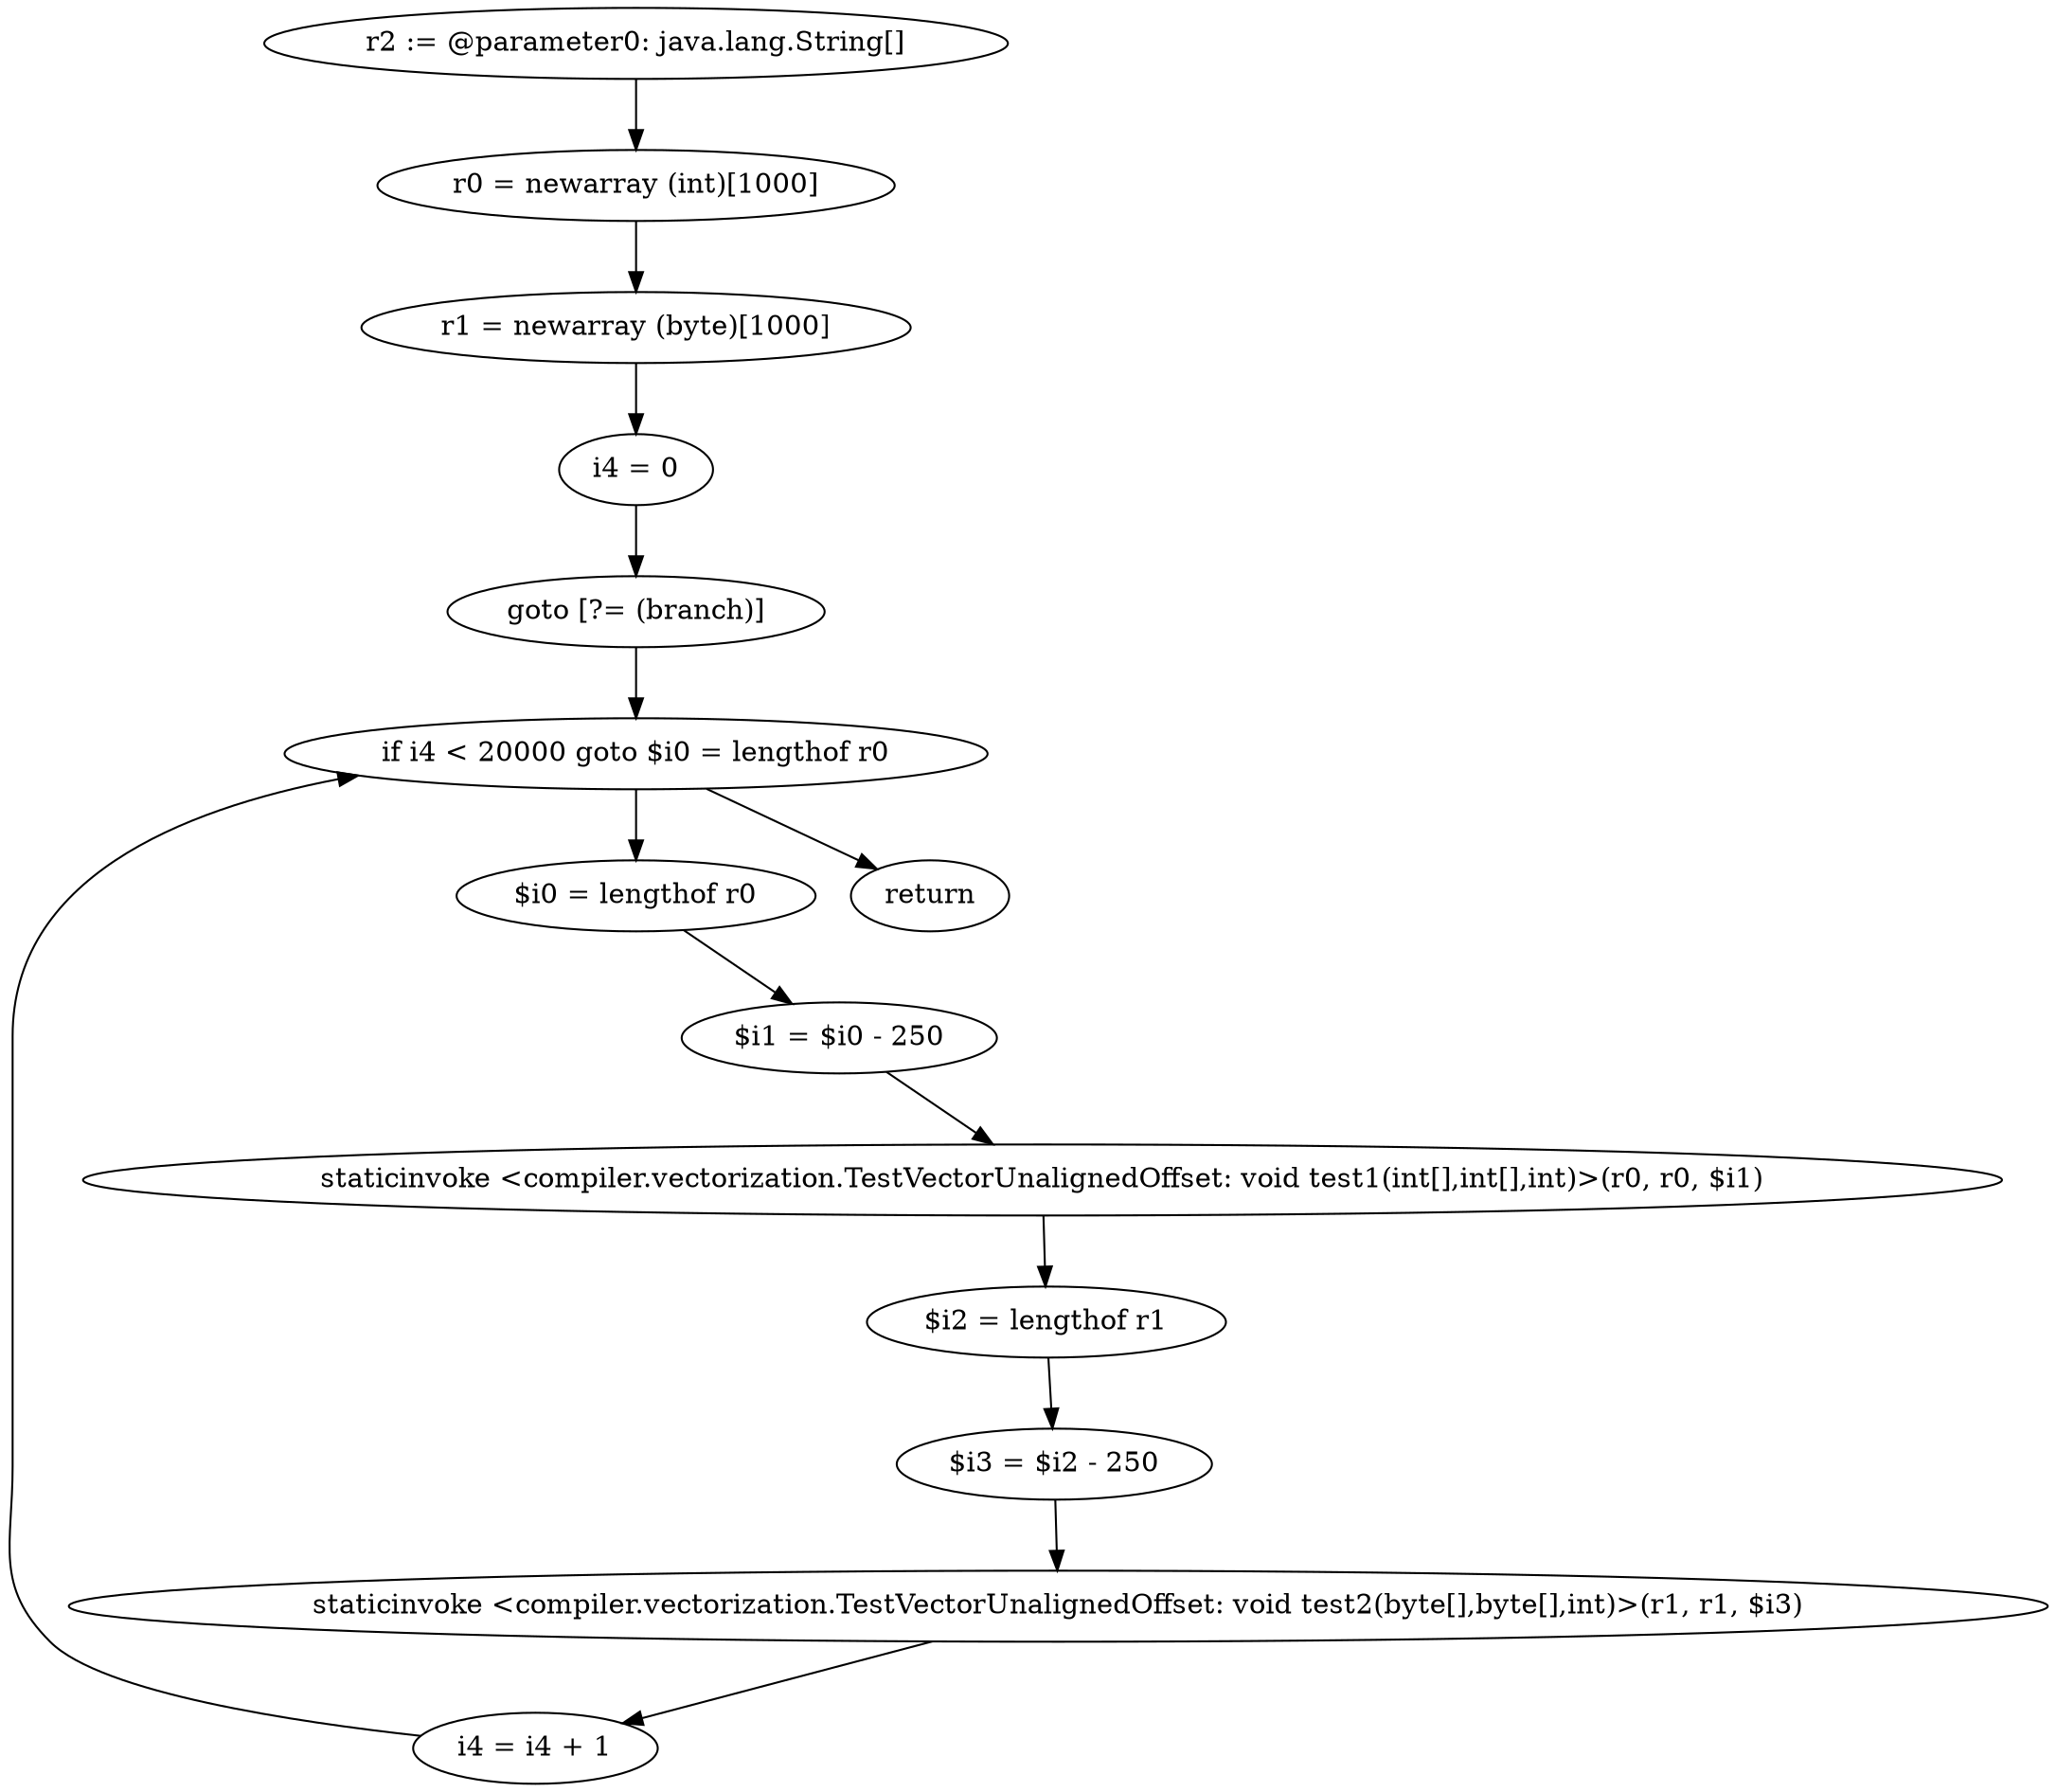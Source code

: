 digraph "unitGraph" {
    "r2 := @parameter0: java.lang.String[]"
    "r0 = newarray (int)[1000]"
    "r1 = newarray (byte)[1000]"
    "i4 = 0"
    "goto [?= (branch)]"
    "$i0 = lengthof r0"
    "$i1 = $i0 - 250"
    "staticinvoke <compiler.vectorization.TestVectorUnalignedOffset: void test1(int[],int[],int)>(r0, r0, $i1)"
    "$i2 = lengthof r1"
    "$i3 = $i2 - 250"
    "staticinvoke <compiler.vectorization.TestVectorUnalignedOffset: void test2(byte[],byte[],int)>(r1, r1, $i3)"
    "i4 = i4 + 1"
    "if i4 < 20000 goto $i0 = lengthof r0"
    "return"
    "r2 := @parameter0: java.lang.String[]"->"r0 = newarray (int)[1000]";
    "r0 = newarray (int)[1000]"->"r1 = newarray (byte)[1000]";
    "r1 = newarray (byte)[1000]"->"i4 = 0";
    "i4 = 0"->"goto [?= (branch)]";
    "goto [?= (branch)]"->"if i4 < 20000 goto $i0 = lengthof r0";
    "$i0 = lengthof r0"->"$i1 = $i0 - 250";
    "$i1 = $i0 - 250"->"staticinvoke <compiler.vectorization.TestVectorUnalignedOffset: void test1(int[],int[],int)>(r0, r0, $i1)";
    "staticinvoke <compiler.vectorization.TestVectorUnalignedOffset: void test1(int[],int[],int)>(r0, r0, $i1)"->"$i2 = lengthof r1";
    "$i2 = lengthof r1"->"$i3 = $i2 - 250";
    "$i3 = $i2 - 250"->"staticinvoke <compiler.vectorization.TestVectorUnalignedOffset: void test2(byte[],byte[],int)>(r1, r1, $i3)";
    "staticinvoke <compiler.vectorization.TestVectorUnalignedOffset: void test2(byte[],byte[],int)>(r1, r1, $i3)"->"i4 = i4 + 1";
    "i4 = i4 + 1"->"if i4 < 20000 goto $i0 = lengthof r0";
    "if i4 < 20000 goto $i0 = lengthof r0"->"return";
    "if i4 < 20000 goto $i0 = lengthof r0"->"$i0 = lengthof r0";
}
